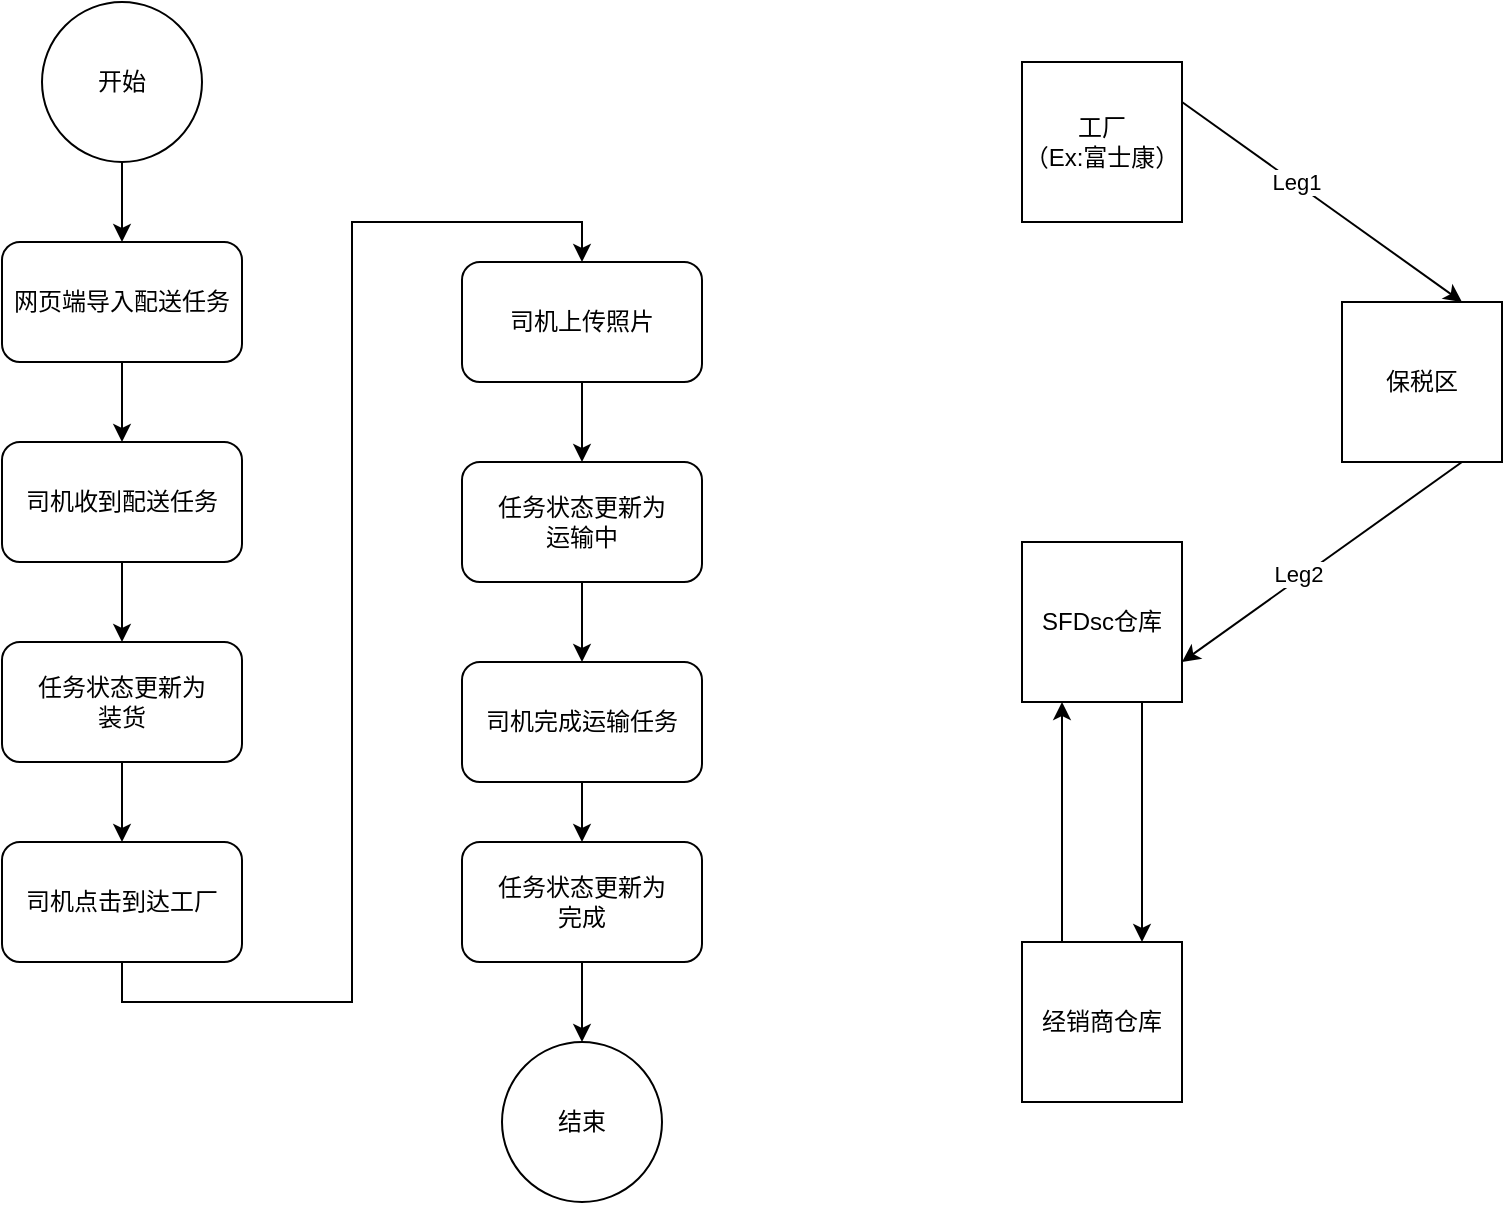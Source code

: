 <mxfile version="16.6.5" type="github">
  <diagram id="6WamHJM3YX5ozM1lHUuu" name="Page-1">
    <mxGraphModel dx="1673" dy="934" grid="1" gridSize="10" guides="1" tooltips="1" connect="1" arrows="1" fold="1" page="1" pageScale="1" pageWidth="827" pageHeight="1169" math="0" shadow="0">
      <root>
        <mxCell id="0" />
        <mxCell id="1" parent="0" />
        <mxCell id="jKYQgYoo8GoiLYSZHEF5-3" style="edgeStyle=orthogonalEdgeStyle;rounded=0;orthogonalLoop=1;jettySize=auto;html=1;exitX=0.5;exitY=1;exitDx=0;exitDy=0;entryX=0.5;entryY=0;entryDx=0;entryDy=0;" edge="1" parent="1" source="jKYQgYoo8GoiLYSZHEF5-1" target="jKYQgYoo8GoiLYSZHEF5-2">
          <mxGeometry relative="1" as="geometry" />
        </mxCell>
        <mxCell id="jKYQgYoo8GoiLYSZHEF5-1" value="开始" style="ellipse;whiteSpace=wrap;html=1;aspect=fixed;" vertex="1" parent="1">
          <mxGeometry x="70" y="120" width="80" height="80" as="geometry" />
        </mxCell>
        <mxCell id="jKYQgYoo8GoiLYSZHEF5-5" style="edgeStyle=orthogonalEdgeStyle;rounded=0;orthogonalLoop=1;jettySize=auto;html=1;exitX=0.5;exitY=1;exitDx=0;exitDy=0;entryX=0.5;entryY=0;entryDx=0;entryDy=0;" edge="1" parent="1" source="jKYQgYoo8GoiLYSZHEF5-2" target="jKYQgYoo8GoiLYSZHEF5-4">
          <mxGeometry relative="1" as="geometry" />
        </mxCell>
        <mxCell id="jKYQgYoo8GoiLYSZHEF5-2" value="网页端导入配送任务" style="rounded=1;whiteSpace=wrap;html=1;" vertex="1" parent="1">
          <mxGeometry x="50" y="240" width="120" height="60" as="geometry" />
        </mxCell>
        <mxCell id="jKYQgYoo8GoiLYSZHEF5-7" style="edgeStyle=orthogonalEdgeStyle;rounded=0;orthogonalLoop=1;jettySize=auto;html=1;exitX=0.5;exitY=1;exitDx=0;exitDy=0;entryX=0.5;entryY=0;entryDx=0;entryDy=0;" edge="1" parent="1" source="jKYQgYoo8GoiLYSZHEF5-4" target="jKYQgYoo8GoiLYSZHEF5-6">
          <mxGeometry relative="1" as="geometry" />
        </mxCell>
        <mxCell id="jKYQgYoo8GoiLYSZHEF5-4" value="司机收到配送任务" style="rounded=1;whiteSpace=wrap;html=1;" vertex="1" parent="1">
          <mxGeometry x="50" y="340" width="120" height="60" as="geometry" />
        </mxCell>
        <mxCell id="jKYQgYoo8GoiLYSZHEF5-9" style="edgeStyle=orthogonalEdgeStyle;rounded=0;orthogonalLoop=1;jettySize=auto;html=1;exitX=0.5;exitY=1;exitDx=0;exitDy=0;entryX=0.5;entryY=0;entryDx=0;entryDy=0;" edge="1" parent="1" source="jKYQgYoo8GoiLYSZHEF5-6" target="jKYQgYoo8GoiLYSZHEF5-8">
          <mxGeometry relative="1" as="geometry" />
        </mxCell>
        <mxCell id="jKYQgYoo8GoiLYSZHEF5-6" value="任务状态更新为&lt;br&gt;装货" style="rounded=1;whiteSpace=wrap;html=1;" vertex="1" parent="1">
          <mxGeometry x="50" y="440" width="120" height="60" as="geometry" />
        </mxCell>
        <mxCell id="jKYQgYoo8GoiLYSZHEF5-11" style="edgeStyle=orthogonalEdgeStyle;rounded=0;orthogonalLoop=1;jettySize=auto;html=1;exitX=0.5;exitY=1;exitDx=0;exitDy=0;entryX=0.5;entryY=0;entryDx=0;entryDy=0;" edge="1" parent="1" source="jKYQgYoo8GoiLYSZHEF5-8" target="jKYQgYoo8GoiLYSZHEF5-10">
          <mxGeometry relative="1" as="geometry" />
        </mxCell>
        <mxCell id="jKYQgYoo8GoiLYSZHEF5-8" value="司机点击到达工厂" style="rounded=1;whiteSpace=wrap;html=1;" vertex="1" parent="1">
          <mxGeometry x="50" y="540" width="120" height="60" as="geometry" />
        </mxCell>
        <mxCell id="jKYQgYoo8GoiLYSZHEF5-13" style="edgeStyle=orthogonalEdgeStyle;rounded=0;orthogonalLoop=1;jettySize=auto;html=1;exitX=0.5;exitY=1;exitDx=0;exitDy=0;entryX=0.5;entryY=0;entryDx=0;entryDy=0;" edge="1" parent="1" source="jKYQgYoo8GoiLYSZHEF5-10" target="jKYQgYoo8GoiLYSZHEF5-12">
          <mxGeometry relative="1" as="geometry" />
        </mxCell>
        <mxCell id="jKYQgYoo8GoiLYSZHEF5-10" value="司机上传照片" style="rounded=1;whiteSpace=wrap;html=1;" vertex="1" parent="1">
          <mxGeometry x="280" y="250" width="120" height="60" as="geometry" />
        </mxCell>
        <mxCell id="jKYQgYoo8GoiLYSZHEF5-15" style="edgeStyle=orthogonalEdgeStyle;rounded=0;orthogonalLoop=1;jettySize=auto;html=1;exitX=0.5;exitY=1;exitDx=0;exitDy=0;entryX=0.5;entryY=0;entryDx=0;entryDy=0;" edge="1" parent="1" source="jKYQgYoo8GoiLYSZHEF5-12" target="jKYQgYoo8GoiLYSZHEF5-14">
          <mxGeometry relative="1" as="geometry" />
        </mxCell>
        <mxCell id="jKYQgYoo8GoiLYSZHEF5-12" value="任务状态更新为&lt;br&gt;运输中" style="rounded=1;whiteSpace=wrap;html=1;" vertex="1" parent="1">
          <mxGeometry x="280" y="350" width="120" height="60" as="geometry" />
        </mxCell>
        <mxCell id="jKYQgYoo8GoiLYSZHEF5-18" style="edgeStyle=orthogonalEdgeStyle;rounded=0;orthogonalLoop=1;jettySize=auto;html=1;exitX=0.5;exitY=1;exitDx=0;exitDy=0;entryX=0.5;entryY=0;entryDx=0;entryDy=0;" edge="1" parent="1" source="jKYQgYoo8GoiLYSZHEF5-14" target="jKYQgYoo8GoiLYSZHEF5-17">
          <mxGeometry relative="1" as="geometry" />
        </mxCell>
        <mxCell id="jKYQgYoo8GoiLYSZHEF5-14" value="司机完成运输任务" style="rounded=1;whiteSpace=wrap;html=1;" vertex="1" parent="1">
          <mxGeometry x="280" y="450" width="120" height="60" as="geometry" />
        </mxCell>
        <mxCell id="jKYQgYoo8GoiLYSZHEF5-21" style="edgeStyle=orthogonalEdgeStyle;rounded=0;orthogonalLoop=1;jettySize=auto;html=1;exitX=0.5;exitY=1;exitDx=0;exitDy=0;entryX=0.5;entryY=0;entryDx=0;entryDy=0;" edge="1" parent="1" source="jKYQgYoo8GoiLYSZHEF5-17" target="jKYQgYoo8GoiLYSZHEF5-20">
          <mxGeometry relative="1" as="geometry" />
        </mxCell>
        <mxCell id="jKYQgYoo8GoiLYSZHEF5-17" value="任务状态更新为&lt;br&gt;完成" style="rounded=1;whiteSpace=wrap;html=1;" vertex="1" parent="1">
          <mxGeometry x="280" y="540" width="120" height="60" as="geometry" />
        </mxCell>
        <mxCell id="jKYQgYoo8GoiLYSZHEF5-20" value="结束" style="ellipse;whiteSpace=wrap;html=1;aspect=fixed;" vertex="1" parent="1">
          <mxGeometry x="300" y="640" width="80" height="80" as="geometry" />
        </mxCell>
        <mxCell id="jKYQgYoo8GoiLYSZHEF5-26" style="rounded=0;orthogonalLoop=1;jettySize=auto;html=1;exitX=1;exitY=0.25;exitDx=0;exitDy=0;entryX=0.75;entryY=0;entryDx=0;entryDy=0;" edge="1" parent="1" source="jKYQgYoo8GoiLYSZHEF5-23" target="jKYQgYoo8GoiLYSZHEF5-24">
          <mxGeometry relative="1" as="geometry" />
        </mxCell>
        <mxCell id="jKYQgYoo8GoiLYSZHEF5-29" value="Leg1" style="edgeLabel;html=1;align=center;verticalAlign=middle;resizable=0;points=[];" vertex="1" connectable="0" parent="jKYQgYoo8GoiLYSZHEF5-26">
          <mxGeometry x="-0.192" y="1" relative="1" as="geometry">
            <mxPoint as="offset" />
          </mxGeometry>
        </mxCell>
        <mxCell id="jKYQgYoo8GoiLYSZHEF5-23" value="工厂&lt;br&gt;（Ex:富士康）" style="whiteSpace=wrap;html=1;aspect=fixed;" vertex="1" parent="1">
          <mxGeometry x="560" y="150" width="80" height="80" as="geometry" />
        </mxCell>
        <mxCell id="jKYQgYoo8GoiLYSZHEF5-28" style="rounded=0;orthogonalLoop=1;jettySize=auto;html=1;exitX=0.75;exitY=1;exitDx=0;exitDy=0;entryX=1;entryY=0.75;entryDx=0;entryDy=0;" edge="1" parent="1" source="jKYQgYoo8GoiLYSZHEF5-24" target="jKYQgYoo8GoiLYSZHEF5-25">
          <mxGeometry relative="1" as="geometry" />
        </mxCell>
        <mxCell id="jKYQgYoo8GoiLYSZHEF5-30" value="Leg2" style="edgeLabel;html=1;align=center;verticalAlign=middle;resizable=0;points=[];" vertex="1" connectable="0" parent="jKYQgYoo8GoiLYSZHEF5-28">
          <mxGeometry x="0.156" y="-3" relative="1" as="geometry">
            <mxPoint as="offset" />
          </mxGeometry>
        </mxCell>
        <mxCell id="jKYQgYoo8GoiLYSZHEF5-24" value="保税区" style="whiteSpace=wrap;html=1;aspect=fixed;" vertex="1" parent="1">
          <mxGeometry x="720" y="270" width="80" height="80" as="geometry" />
        </mxCell>
        <mxCell id="jKYQgYoo8GoiLYSZHEF5-32" style="edgeStyle=none;rounded=0;orthogonalLoop=1;jettySize=auto;html=1;exitX=0.75;exitY=1;exitDx=0;exitDy=0;entryX=0.75;entryY=0;entryDx=0;entryDy=0;" edge="1" parent="1" source="jKYQgYoo8GoiLYSZHEF5-25" target="jKYQgYoo8GoiLYSZHEF5-31">
          <mxGeometry relative="1" as="geometry" />
        </mxCell>
        <mxCell id="jKYQgYoo8GoiLYSZHEF5-25" value="SFDsc仓库" style="whiteSpace=wrap;html=1;aspect=fixed;" vertex="1" parent="1">
          <mxGeometry x="560" y="390" width="80" height="80" as="geometry" />
        </mxCell>
        <mxCell id="jKYQgYoo8GoiLYSZHEF5-33" style="edgeStyle=none;rounded=0;orthogonalLoop=1;jettySize=auto;html=1;exitX=0.25;exitY=0;exitDx=0;exitDy=0;entryX=0.25;entryY=1;entryDx=0;entryDy=0;" edge="1" parent="1" source="jKYQgYoo8GoiLYSZHEF5-31" target="jKYQgYoo8GoiLYSZHEF5-25">
          <mxGeometry relative="1" as="geometry" />
        </mxCell>
        <mxCell id="jKYQgYoo8GoiLYSZHEF5-31" value="经销商仓库" style="whiteSpace=wrap;html=1;aspect=fixed;" vertex="1" parent="1">
          <mxGeometry x="560" y="590" width="80" height="80" as="geometry" />
        </mxCell>
      </root>
    </mxGraphModel>
  </diagram>
</mxfile>
